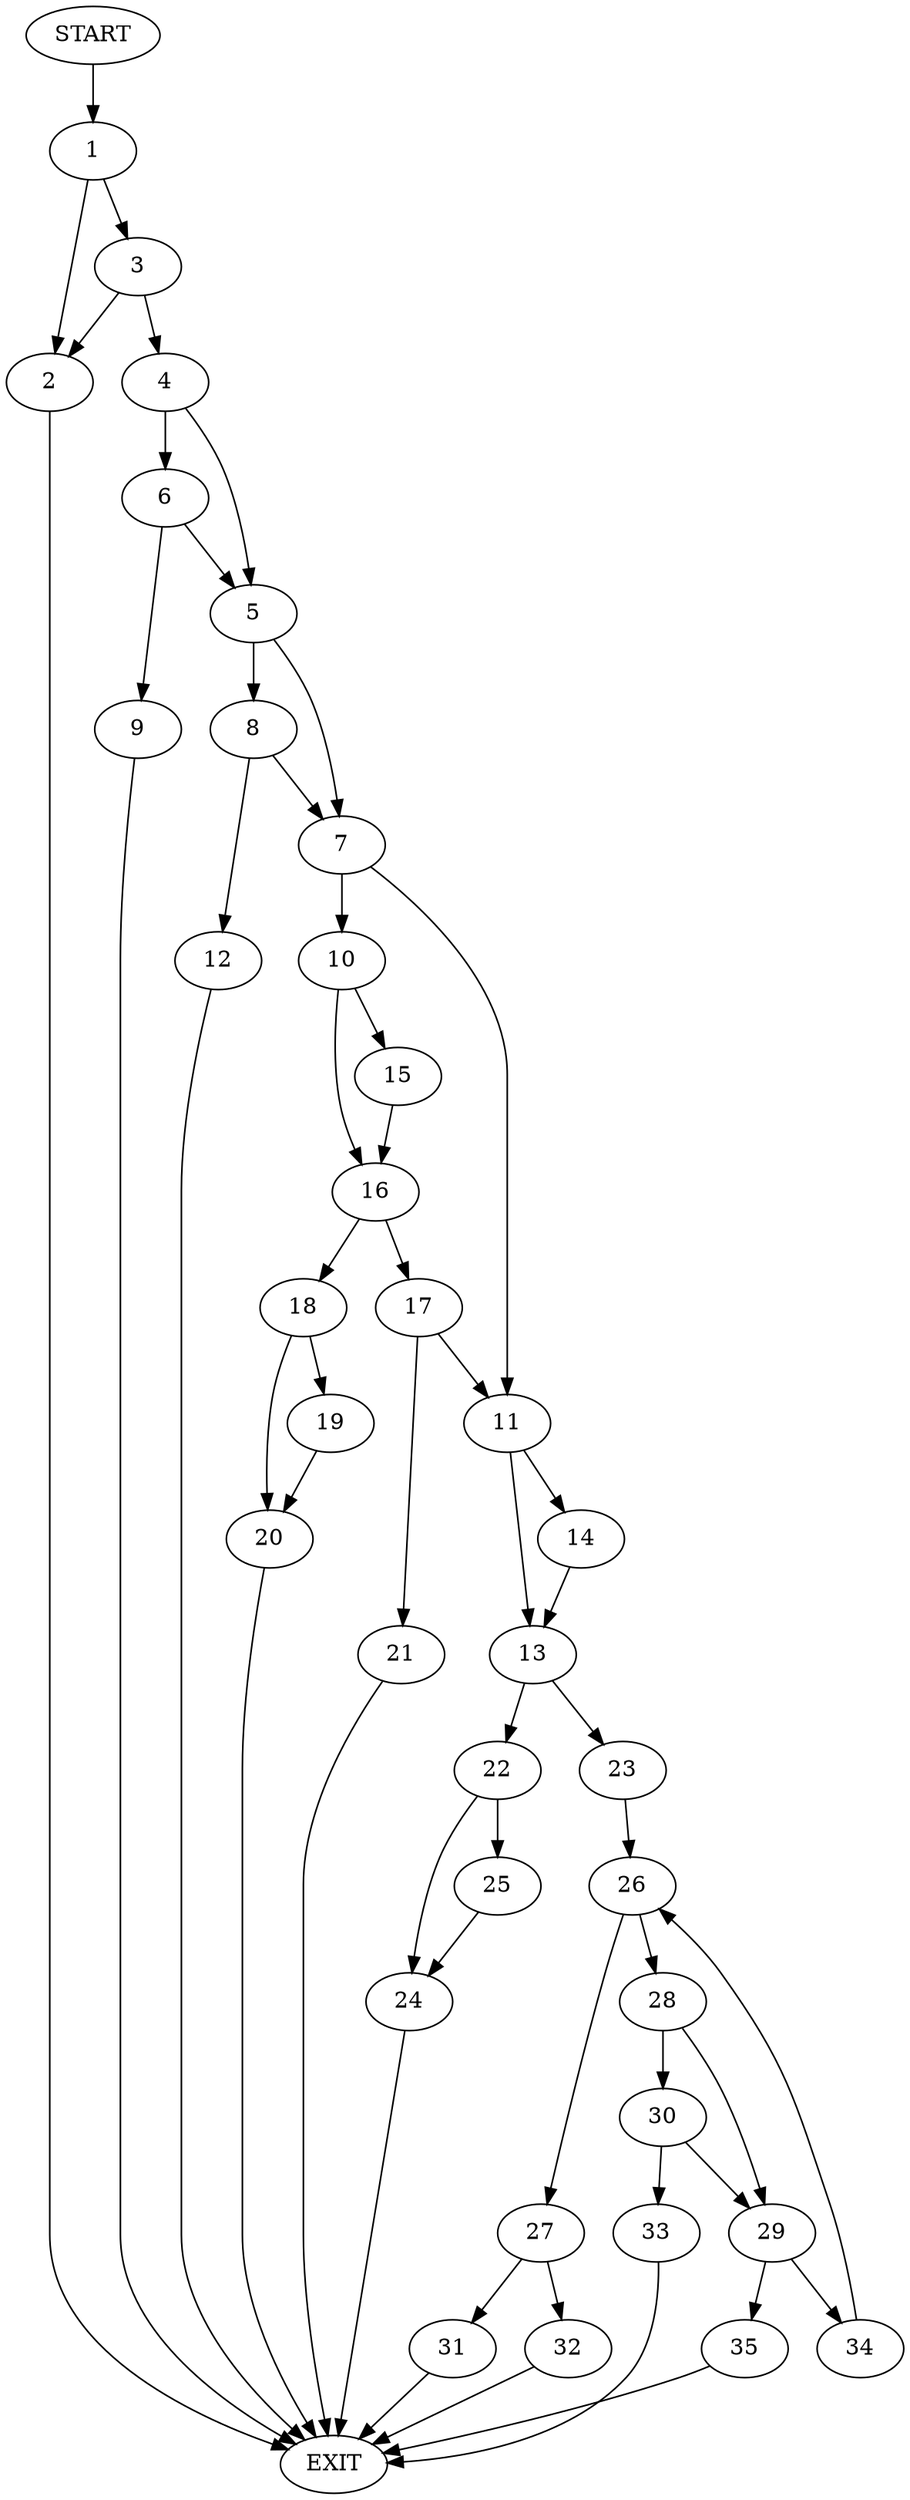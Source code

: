 digraph {
0 [label="START"]
36 [label="EXIT"]
0 -> 1
1 -> 2
1 -> 3
3 -> 2
3 -> 4
2 -> 36
4 -> 5
4 -> 6
5 -> 7
5 -> 8
6 -> 5
6 -> 9
9 -> 36
7 -> 10
7 -> 11
8 -> 7
8 -> 12
12 -> 36
11 -> 13
11 -> 14
10 -> 15
10 -> 16
16 -> 17
16 -> 18
15 -> 16
18 -> 19
18 -> 20
17 -> 21
17 -> 11
19 -> 20
20 -> 36
21 -> 36
13 -> 22
13 -> 23
14 -> 13
22 -> 24
22 -> 25
23 -> 26
25 -> 24
24 -> 36
26 -> 27
26 -> 28
28 -> 29
28 -> 30
27 -> 31
27 -> 32
30 -> 29
30 -> 33
29 -> 34
29 -> 35
33 -> 36
34 -> 26
35 -> 36
31 -> 36
32 -> 36
}
